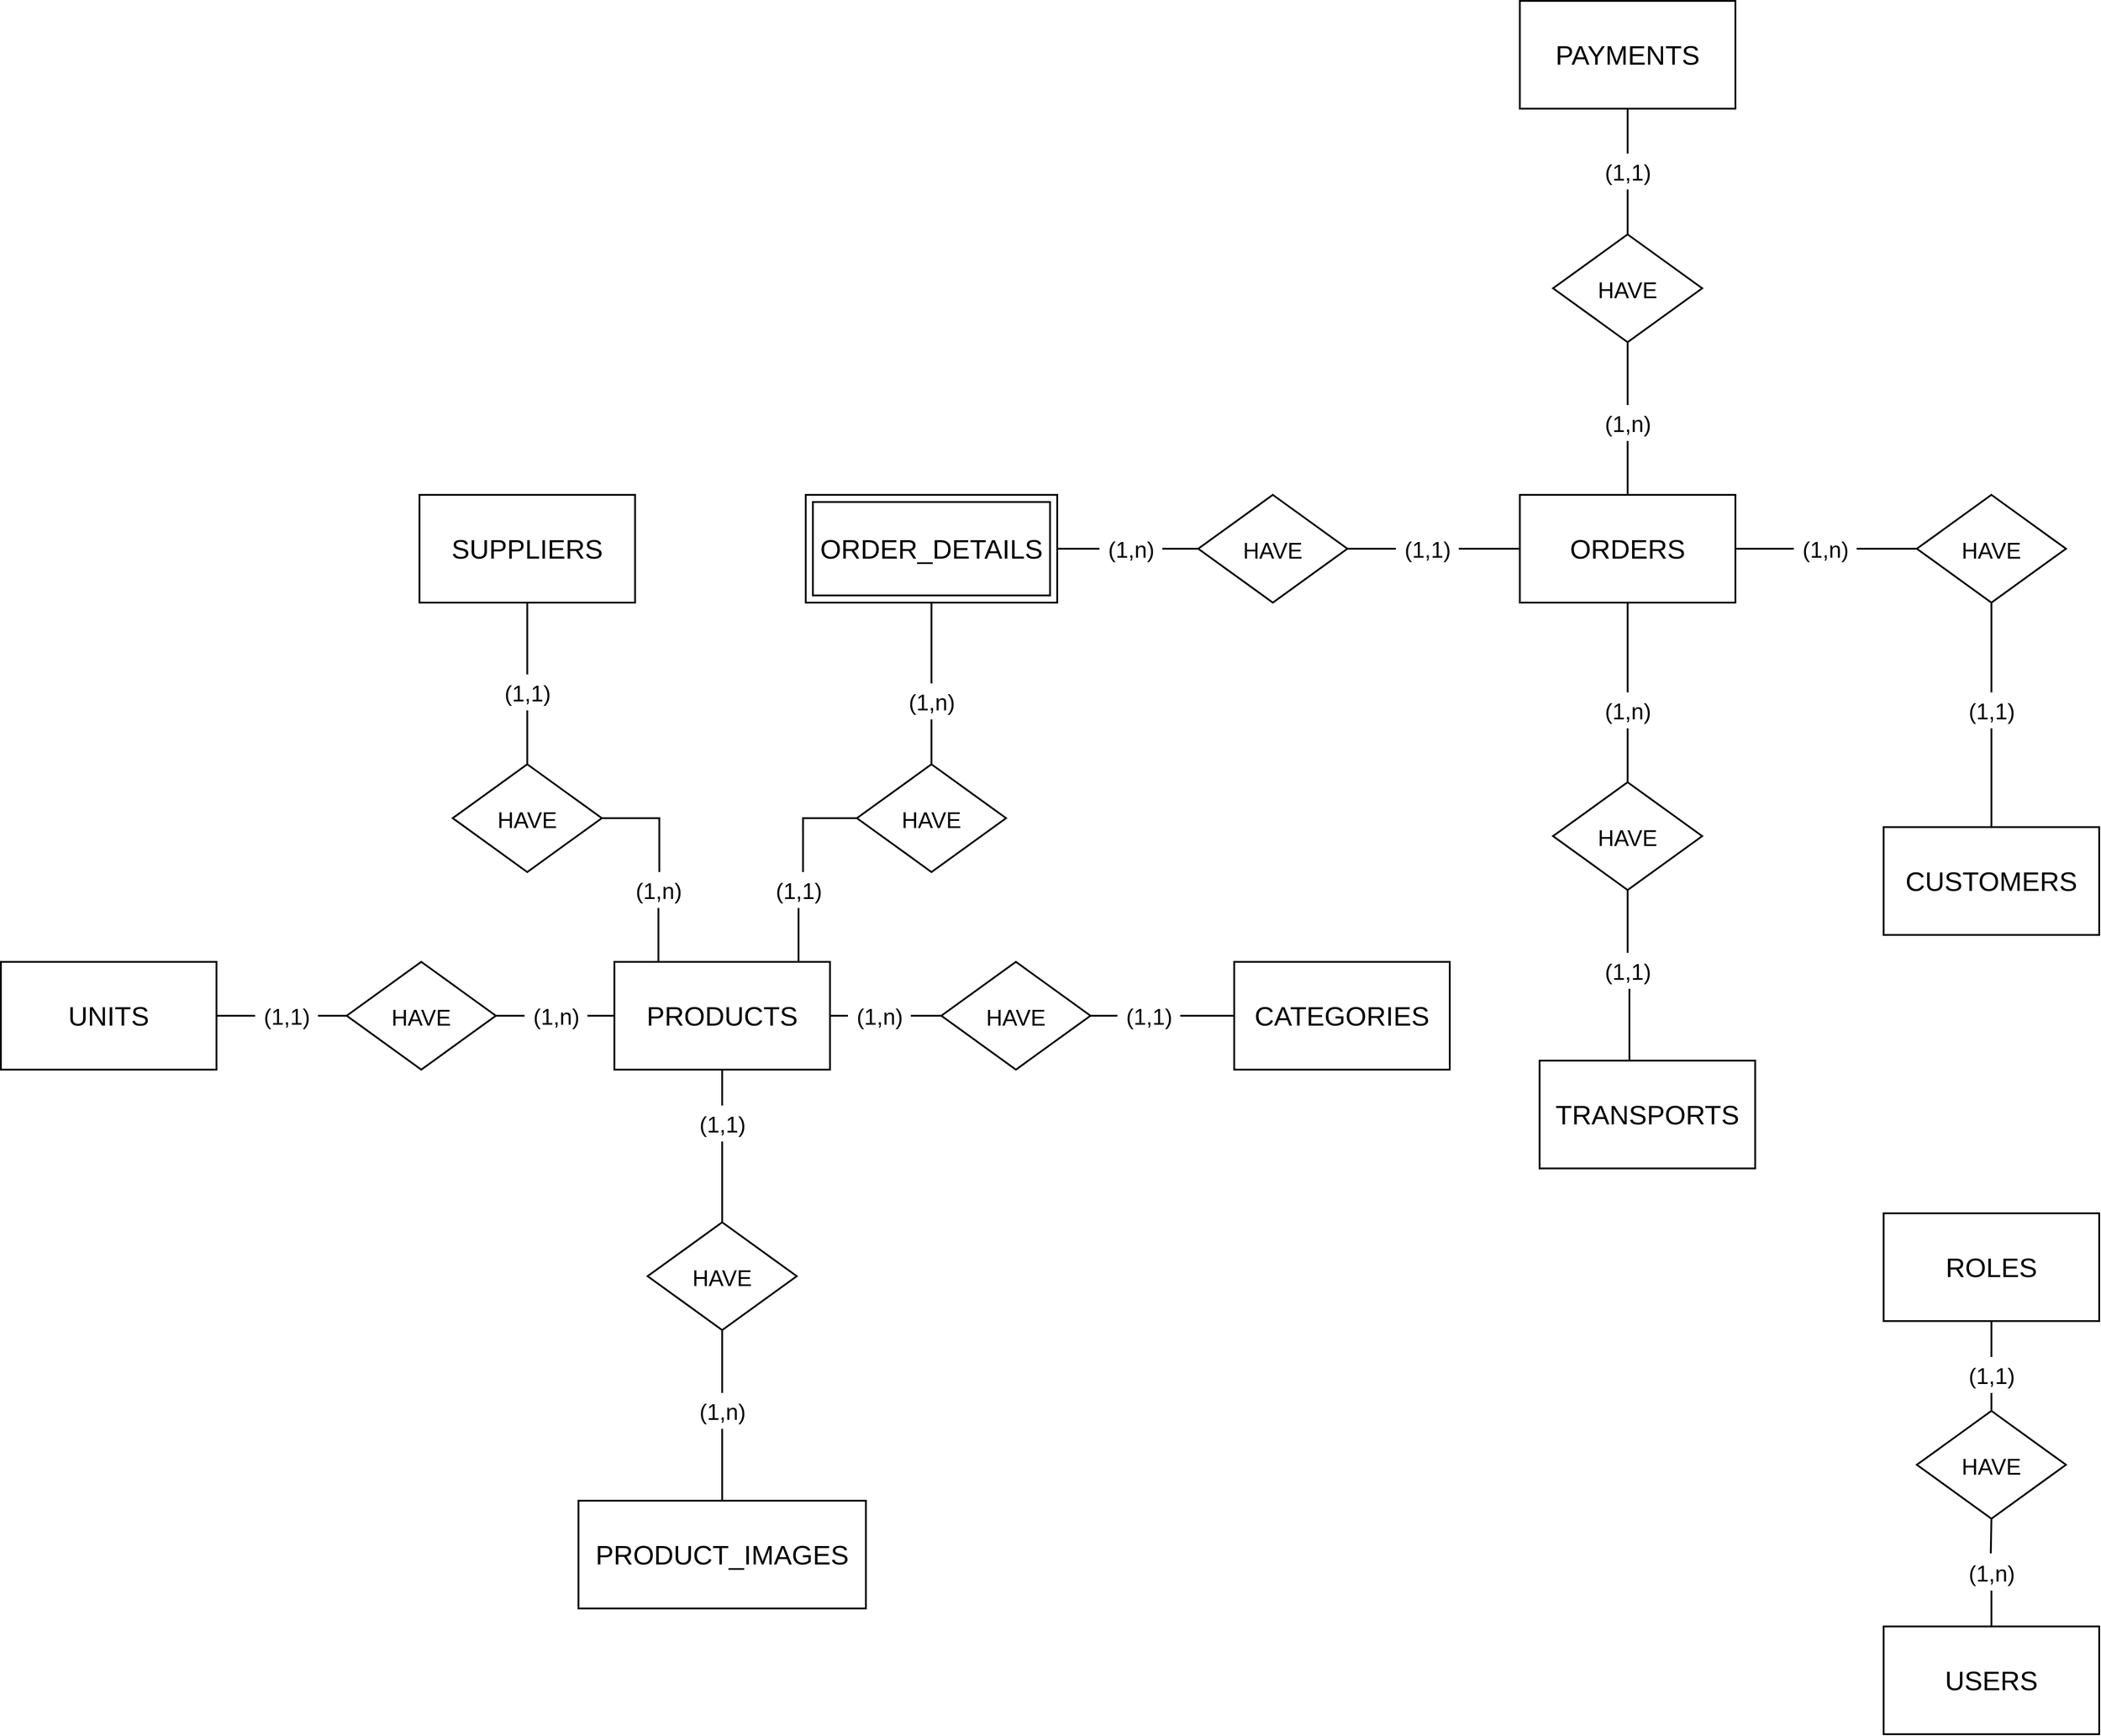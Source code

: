 <mxfile version="20.1.1" type="device"><diagram id="C5RBs43oDa-KdzZeNtuy" name="Page-1"><mxGraphModel dx="5567" dy="2513" grid="1" gridSize="10" guides="1" tooltips="1" connect="1" arrows="1" fold="1" page="1" pageScale="1" pageWidth="827" pageHeight="1169" math="0" shadow="0"><root><mxCell id="WIyWlLk6GJQsqaUBKTNV-0"/><mxCell id="WIyWlLk6GJQsqaUBKTNV-1" parent="WIyWlLk6GJQsqaUBKTNV-0"/><mxCell id="iuFUsvB5IGzoAzIrO7_S-32" value="&lt;span style=&quot;font-size: 30px;&quot;&gt;CATEGORIES&lt;/span&gt;" style="rounded=0;whiteSpace=wrap;html=1;strokeWidth=2;" parent="WIyWlLk6GJQsqaUBKTNV-1" vertex="1"><mxGeometry x="840" y="1360" width="240" height="120" as="geometry"/></mxCell><mxCell id="iuFUsvB5IGzoAzIrO7_S-33" value="&lt;span style=&quot;font-size: 30px;&quot;&gt;UNITS&lt;/span&gt;" style="rounded=0;whiteSpace=wrap;html=1;strokeWidth=2;" parent="WIyWlLk6GJQsqaUBKTNV-1" vertex="1"><mxGeometry x="-533" y="1360" width="240" height="120" as="geometry"/></mxCell><mxCell id="iuFUsvB5IGzoAzIrO7_S-34" value="&lt;span style=&quot;font-size: 30px;&quot;&gt;PRODUCTS&lt;/span&gt;" style="rounded=0;whiteSpace=wrap;html=1;strokeWidth=2;" parent="WIyWlLk6GJQsqaUBKTNV-1" vertex="1"><mxGeometry x="150" y="1360" width="240" height="120" as="geometry"/></mxCell><mxCell id="iuFUsvB5IGzoAzIrO7_S-74" style="edgeStyle=orthogonalEdgeStyle;rounded=0;orthogonalLoop=1;jettySize=auto;html=1;fontSize=25;endArrow=none;endFill=0;endSize=25;strokeWidth=2;" parent="WIyWlLk6GJQsqaUBKTNV-1" source="iuFUsvB5IGzoAzIrO7_S-35" target="iuFUsvB5IGzoAzIrO7_S-72" edge="1"><mxGeometry relative="1" as="geometry"/></mxCell><mxCell id="iuFUsvB5IGzoAzIrO7_S-35" value="&lt;span style=&quot;font-size: 30px;&quot;&gt;PRODUCT_IMAGES&lt;/span&gt;" style="rounded=0;whiteSpace=wrap;html=1;strokeWidth=2;" parent="WIyWlLk6GJQsqaUBKTNV-1" vertex="1"><mxGeometry x="110" y="1960" width="320" height="120" as="geometry"/></mxCell><mxCell id="iuFUsvB5IGzoAzIrO7_S-36" value="&lt;span style=&quot;font-size: 30px;&quot;&gt;CUSTOMERS&lt;/span&gt;" style="rounded=0;whiteSpace=wrap;html=1;strokeWidth=2;" parent="WIyWlLk6GJQsqaUBKTNV-1" vertex="1"><mxGeometry x="1563" y="1210" width="240" height="120" as="geometry"/></mxCell><mxCell id="iuFUsvB5IGzoAzIrO7_S-37" value="&lt;span style=&quot;font-size: 30px;&quot;&gt;TRANSPORTS&lt;/span&gt;" style="rounded=0;whiteSpace=wrap;html=1;strokeWidth=2;" parent="WIyWlLk6GJQsqaUBKTNV-1" vertex="1"><mxGeometry x="1180" y="1470" width="240" height="120" as="geometry"/></mxCell><mxCell id="iuFUsvB5IGzoAzIrO7_S-85" style="edgeStyle=orthogonalEdgeStyle;rounded=0;orthogonalLoop=1;jettySize=auto;html=1;entryX=0.5;entryY=0;entryDx=0;entryDy=0;fontSize=25;endArrow=none;endFill=0;endSize=25;strokeWidth=2;startArrow=none;" parent="WIyWlLk6GJQsqaUBKTNV-1" source="iuFUsvB5IGzoAzIrO7_S-88" target="iuFUsvB5IGzoAzIrO7_S-83" edge="1"><mxGeometry relative="1" as="geometry"/></mxCell><mxCell id="iuFUsvB5IGzoAzIrO7_S-38" value="&lt;span style=&quot;font-size: 30px;&quot;&gt;SUPPLIERS&lt;/span&gt;" style="rounded=0;whiteSpace=wrap;html=1;strokeWidth=2;" parent="WIyWlLk6GJQsqaUBKTNV-1" vertex="1"><mxGeometry x="-67" y="840" width="240" height="120" as="geometry"/></mxCell><mxCell id="iuFUsvB5IGzoAzIrO7_S-39" value="&lt;span style=&quot;font-size: 30px;&quot;&gt;PAYMENTS&lt;/span&gt;" style="rounded=0;whiteSpace=wrap;html=1;strokeWidth=2;" parent="WIyWlLk6GJQsqaUBKTNV-1" vertex="1"><mxGeometry x="1158" y="290" width="240" height="120" as="geometry"/></mxCell><mxCell id="iuFUsvB5IGzoAzIrO7_S-127" style="edgeStyle=orthogonalEdgeStyle;rounded=0;orthogonalLoop=1;jettySize=auto;html=1;entryX=0.5;entryY=0;entryDx=0;entryDy=0;fontSize=25;endArrow=none;endFill=0;endSize=25;strokeWidth=2;startArrow=none;" parent="WIyWlLk6GJQsqaUBKTNV-1" source="iuFUsvB5IGzoAzIrO7_S-129" target="iuFUsvB5IGzoAzIrO7_S-126" edge="1"><mxGeometry relative="1" as="geometry"/></mxCell><mxCell id="iuFUsvB5IGzoAzIrO7_S-40" value="&lt;span style=&quot;font-size: 30px;&quot;&gt;ORDERS&lt;/span&gt;" style="rounded=0;whiteSpace=wrap;html=1;strokeWidth=2;" parent="WIyWlLk6GJQsqaUBKTNV-1" vertex="1"><mxGeometry x="1158" y="840" width="240" height="120" as="geometry"/></mxCell><mxCell id="iuFUsvB5IGzoAzIrO7_S-53" style="edgeStyle=orthogonalEdgeStyle;rounded=0;orthogonalLoop=1;jettySize=auto;html=1;entryX=0;entryY=0.5;entryDx=0;entryDy=0;fontSize=25;endArrow=none;endFill=0;endSize=25;strokeWidth=2;startArrow=none;" parent="WIyWlLk6GJQsqaUBKTNV-1" source="iuFUsvB5IGzoAzIrO7_S-52" target="iuFUsvB5IGzoAzIrO7_S-32" edge="1"><mxGeometry relative="1" as="geometry"/></mxCell><mxCell id="iuFUsvB5IGzoAzIrO7_S-49" value="&lt;font style=&quot;font-size: 25px;&quot;&gt;HAVE&lt;/font&gt;" style="rhombus;whiteSpace=wrap;html=1;fontSize=30;strokeWidth=2;" parent="WIyWlLk6GJQsqaUBKTNV-1" vertex="1"><mxGeometry x="514" y="1360" width="166" height="120" as="geometry"/></mxCell><mxCell id="iuFUsvB5IGzoAzIrO7_S-50" value="" style="endArrow=none;html=1;rounded=0;fontSize=25;exitX=1;exitY=0.5;exitDx=0;exitDy=0;entryX=0;entryY=0.5;entryDx=0;entryDy=0;strokeWidth=2;startArrow=none;" parent="WIyWlLk6GJQsqaUBKTNV-1" source="iuFUsvB5IGzoAzIrO7_S-51" target="iuFUsvB5IGzoAzIrO7_S-49" edge="1"><mxGeometry width="50" height="50" relative="1" as="geometry"><mxPoint x="390" y="1420" as="sourcePoint"/><mxPoint x="420" y="1620" as="targetPoint"/></mxGeometry></mxCell><mxCell id="iuFUsvB5IGzoAzIrO7_S-51" value="(1,n)" style="text;html=1;align=center;verticalAlign=middle;resizable=0;points=[];autosize=1;strokeColor=none;fillColor=none;fontSize=25;strokeWidth=2;" parent="WIyWlLk6GJQsqaUBKTNV-1" vertex="1"><mxGeometry x="410" y="1400" width="70" height="40" as="geometry"/></mxCell><mxCell id="iuFUsvB5IGzoAzIrO7_S-54" value="" style="endArrow=none;html=1;rounded=0;fontSize=25;exitX=1;exitY=0.5;exitDx=0;exitDy=0;entryX=0;entryY=0.5;entryDx=0;entryDy=0;strokeWidth=2;" parent="WIyWlLk6GJQsqaUBKTNV-1" source="iuFUsvB5IGzoAzIrO7_S-34" target="iuFUsvB5IGzoAzIrO7_S-51" edge="1"><mxGeometry width="50" height="50" relative="1" as="geometry"><mxPoint x="390" y="1420" as="sourcePoint"/><mxPoint x="514" y="1420" as="targetPoint"/></mxGeometry></mxCell><mxCell id="iuFUsvB5IGzoAzIrO7_S-52" value="(1,1)" style="text;html=1;align=center;verticalAlign=middle;resizable=0;points=[];autosize=1;strokeColor=none;fillColor=none;fontSize=25;strokeWidth=2;" parent="WIyWlLk6GJQsqaUBKTNV-1" vertex="1"><mxGeometry x="710" y="1400" width="70" height="40" as="geometry"/></mxCell><mxCell id="iuFUsvB5IGzoAzIrO7_S-55" value="" style="edgeStyle=orthogonalEdgeStyle;rounded=0;orthogonalLoop=1;jettySize=auto;html=1;entryX=0;entryY=0.5;entryDx=0;entryDy=0;fontSize=25;endArrow=none;endFill=0;endSize=25;strokeWidth=2;" parent="WIyWlLk6GJQsqaUBKTNV-1" source="iuFUsvB5IGzoAzIrO7_S-49" target="iuFUsvB5IGzoAzIrO7_S-52" edge="1"><mxGeometry relative="1" as="geometry"><mxPoint x="680" y="1420" as="sourcePoint"/><mxPoint x="840" y="1420" as="targetPoint"/></mxGeometry></mxCell><mxCell id="iuFUsvB5IGzoAzIrO7_S-59" style="edgeStyle=orthogonalEdgeStyle;rounded=0;orthogonalLoop=1;jettySize=auto;html=1;entryX=0.5;entryY=1;entryDx=0;entryDy=0;fontSize=25;endArrow=none;endFill=0;endSize=25;strokeWidth=2;startArrow=none;" parent="WIyWlLk6GJQsqaUBKTNV-1" source="iuFUsvB5IGzoAzIrO7_S-68" target="iuFUsvB5IGzoAzIrO7_S-34" edge="1"><mxGeometry relative="1" as="geometry"/></mxCell><mxCell id="iuFUsvB5IGzoAzIrO7_S-58" value="&lt;font style=&quot;font-size: 25px;&quot;&gt;HAVE&lt;/font&gt;" style="rhombus;whiteSpace=wrap;html=1;fontSize=30;strokeWidth=2;" parent="WIyWlLk6GJQsqaUBKTNV-1" vertex="1"><mxGeometry x="187" y="1650" width="166" height="120" as="geometry"/></mxCell><mxCell id="iuFUsvB5IGzoAzIrO7_S-68" value="(1,1)" style="text;html=1;align=center;verticalAlign=middle;resizable=0;points=[];autosize=1;strokeColor=none;fillColor=none;fontSize=25;strokeWidth=2;" parent="WIyWlLk6GJQsqaUBKTNV-1" vertex="1"><mxGeometry x="235" y="1520" width="70" height="40" as="geometry"/></mxCell><mxCell id="iuFUsvB5IGzoAzIrO7_S-69" value="" style="edgeStyle=orthogonalEdgeStyle;rounded=0;orthogonalLoop=1;jettySize=auto;html=1;entryX=0.5;entryY=1;entryDx=0;entryDy=0;fontSize=25;endArrow=none;endFill=0;endSize=25;strokeWidth=2;" parent="WIyWlLk6GJQsqaUBKTNV-1" source="iuFUsvB5IGzoAzIrO7_S-58" target="iuFUsvB5IGzoAzIrO7_S-68" edge="1"><mxGeometry relative="1" as="geometry"><mxPoint x="270" y="1580" as="sourcePoint"/><mxPoint x="270" y="1480" as="targetPoint"/><Array as="points"><mxPoint x="270" y="1620"/><mxPoint x="270" y="1620"/></Array></mxGeometry></mxCell><mxCell id="4KMVgNhnV0QQoJkL8BXt-5" value="" style="edgeStyle=orthogonalEdgeStyle;rounded=0;orthogonalLoop=1;jettySize=auto;html=1;endArrow=none;endFill=0;strokeWidth=2;" parent="WIyWlLk6GJQsqaUBKTNV-1" source="iuFUsvB5IGzoAzIrO7_S-72" target="iuFUsvB5IGzoAzIrO7_S-58" edge="1"><mxGeometry relative="1" as="geometry"/></mxCell><mxCell id="iuFUsvB5IGzoAzIrO7_S-72" value="(1,n)" style="text;html=1;align=center;verticalAlign=middle;resizable=0;points=[];autosize=1;strokeColor=none;fillColor=none;fontSize=25;strokeWidth=2;" parent="WIyWlLk6GJQsqaUBKTNV-1" vertex="1"><mxGeometry x="235" y="1840" width="70" height="40" as="geometry"/></mxCell><mxCell id="iuFUsvB5IGzoAzIrO7_S-76" value="&lt;font style=&quot;font-size: 25px;&quot;&gt;HAVE&lt;/font&gt;" style="rhombus;whiteSpace=wrap;html=1;fontSize=30;strokeWidth=2;" parent="WIyWlLk6GJQsqaUBKTNV-1" vertex="1"><mxGeometry x="-148" y="1360" width="166" height="120" as="geometry"/></mxCell><mxCell id="iuFUsvB5IGzoAzIrO7_S-81" value="" style="edgeStyle=orthogonalEdgeStyle;rounded=0;orthogonalLoop=1;jettySize=auto;html=1;fontSize=25;endArrow=none;endFill=0;endSize=25;strokeWidth=2;" parent="WIyWlLk6GJQsqaUBKTNV-1" source="iuFUsvB5IGzoAzIrO7_S-77" target="iuFUsvB5IGzoAzIrO7_S-76" edge="1"><mxGeometry relative="1" as="geometry"/></mxCell><mxCell id="iuFUsvB5IGzoAzIrO7_S-82" value="" style="edgeStyle=orthogonalEdgeStyle;rounded=0;orthogonalLoop=1;jettySize=auto;html=1;fontSize=25;endArrow=none;endFill=0;endSize=25;strokeWidth=2;" parent="WIyWlLk6GJQsqaUBKTNV-1" source="iuFUsvB5IGzoAzIrO7_S-77" target="iuFUsvB5IGzoAzIrO7_S-33" edge="1"><mxGeometry relative="1" as="geometry"/></mxCell><mxCell id="iuFUsvB5IGzoAzIrO7_S-77" value="(1,1)" style="text;html=1;align=center;verticalAlign=middle;resizable=0;points=[];autosize=1;strokeColor=none;fillColor=none;fontSize=25;strokeWidth=2;" parent="WIyWlLk6GJQsqaUBKTNV-1" vertex="1"><mxGeometry x="-250" y="1400" width="70" height="40" as="geometry"/></mxCell><mxCell id="iuFUsvB5IGzoAzIrO7_S-79" value="" style="edgeStyle=orthogonalEdgeStyle;rounded=0;orthogonalLoop=1;jettySize=auto;html=1;fontSize=25;endArrow=none;endFill=0;endSize=25;strokeWidth=2;" parent="WIyWlLk6GJQsqaUBKTNV-1" source="iuFUsvB5IGzoAzIrO7_S-78" target="iuFUsvB5IGzoAzIrO7_S-34" edge="1"><mxGeometry relative="1" as="geometry"/></mxCell><mxCell id="iuFUsvB5IGzoAzIrO7_S-80" value="" style="edgeStyle=orthogonalEdgeStyle;rounded=0;orthogonalLoop=1;jettySize=auto;html=1;fontSize=25;endArrow=none;endFill=0;endSize=25;strokeWidth=2;" parent="WIyWlLk6GJQsqaUBKTNV-1" source="iuFUsvB5IGzoAzIrO7_S-78" target="iuFUsvB5IGzoAzIrO7_S-76" edge="1"><mxGeometry relative="1" as="geometry"/></mxCell><mxCell id="iuFUsvB5IGzoAzIrO7_S-78" value="(1,n)" style="text;html=1;align=center;verticalAlign=middle;resizable=0;points=[];autosize=1;strokeColor=none;fillColor=none;fontSize=25;strokeWidth=2;" parent="WIyWlLk6GJQsqaUBKTNV-1" vertex="1"><mxGeometry x="50" y="1400" width="70" height="40" as="geometry"/></mxCell><mxCell id="iuFUsvB5IGzoAzIrO7_S-84" style="edgeStyle=orthogonalEdgeStyle;rounded=0;orthogonalLoop=1;jettySize=auto;html=1;entryX=0.25;entryY=0;entryDx=0;entryDy=0;fontSize=25;endArrow=none;endFill=0;endSize=25;strokeWidth=2;startArrow=none;" parent="WIyWlLk6GJQsqaUBKTNV-1" source="iuFUsvB5IGzoAzIrO7_S-86" target="iuFUsvB5IGzoAzIrO7_S-34" edge="1"><mxGeometry relative="1" as="geometry"><Array as="points"><mxPoint x="199" y="1360"/></Array></mxGeometry></mxCell><mxCell id="iuFUsvB5IGzoAzIrO7_S-83" value="&lt;font style=&quot;font-size: 25px;&quot;&gt;HAVE&lt;/font&gt;" style="rhombus;whiteSpace=wrap;html=1;fontSize=30;strokeWidth=2;" parent="WIyWlLk6GJQsqaUBKTNV-1" vertex="1"><mxGeometry x="-30" y="1140" width="166" height="120" as="geometry"/></mxCell><mxCell id="4KMVgNhnV0QQoJkL8BXt-4" style="edgeStyle=orthogonalEdgeStyle;rounded=0;orthogonalLoop=1;jettySize=auto;html=1;entryX=1;entryY=0.5;entryDx=0;entryDy=0;endArrow=none;endFill=0;strokeWidth=2;" parent="WIyWlLk6GJQsqaUBKTNV-1" source="iuFUsvB5IGzoAzIrO7_S-86" target="iuFUsvB5IGzoAzIrO7_S-83" edge="1"><mxGeometry relative="1" as="geometry"><Array as="points"><mxPoint x="200" y="1200"/></Array></mxGeometry></mxCell><mxCell id="iuFUsvB5IGzoAzIrO7_S-86" value="(1,n)" style="text;html=1;align=center;verticalAlign=middle;resizable=0;points=[];autosize=1;strokeColor=none;fillColor=none;fontSize=25;strokeWidth=2;" parent="WIyWlLk6GJQsqaUBKTNV-1" vertex="1"><mxGeometry x="164" y="1260" width="70" height="40" as="geometry"/></mxCell><mxCell id="iuFUsvB5IGzoAzIrO7_S-88" value="(1,1)" style="text;html=1;align=center;verticalAlign=middle;resizable=0;points=[];autosize=1;strokeColor=none;fillColor=none;fontSize=25;strokeWidth=2;" parent="WIyWlLk6GJQsqaUBKTNV-1" vertex="1"><mxGeometry x="18" y="1040" width="70" height="40" as="geometry"/></mxCell><mxCell id="iuFUsvB5IGzoAzIrO7_S-89" value="" style="edgeStyle=orthogonalEdgeStyle;rounded=0;orthogonalLoop=1;jettySize=auto;html=1;fontSize=25;endArrow=none;endFill=0;endSize=25;strokeWidth=2;exitX=0.5;exitY=1;exitDx=0;exitDy=0;" parent="WIyWlLk6GJQsqaUBKTNV-1" source="iuFUsvB5IGzoAzIrO7_S-38" target="iuFUsvB5IGzoAzIrO7_S-88" edge="1"><mxGeometry relative="1" as="geometry"><mxPoint x="-120" y="980.0" as="sourcePoint"/><mxPoint x="5.5" y="1170.0" as="targetPoint"/><Array as="points"><mxPoint x="53" y="1000"/><mxPoint x="53" y="1000"/></Array></mxGeometry></mxCell><mxCell id="iuFUsvB5IGzoAzIrO7_S-92" value="&lt;span style=&quot;font-size: 30px;&quot;&gt;ORDER_DETAILS&lt;/span&gt;" style="shape=ext;double=1;rounded=0;whiteSpace=wrap;html=1;glass=0;sketch=0;fontSize=25;strokeColor=default;strokeWidth=2;fillColor=default;gradientColor=none;perimeterSpacing=0;shadow=0;margin=5;" parent="WIyWlLk6GJQsqaUBKTNV-1" vertex="1"><mxGeometry x="363" y="840" width="280" height="120" as="geometry"/></mxCell><mxCell id="iuFUsvB5IGzoAzIrO7_S-97" value="" style="edgeStyle=orthogonalEdgeStyle;rounded=0;orthogonalLoop=1;jettySize=auto;html=1;fontSize=25;endArrow=none;endFill=0;endSize=25;strokeWidth=2;startArrow=none;" parent="WIyWlLk6GJQsqaUBKTNV-1" source="iuFUsvB5IGzoAzIrO7_S-101" target="iuFUsvB5IGzoAzIrO7_S-92" edge="1"><mxGeometry relative="1" as="geometry"/></mxCell><mxCell id="4KMVgNhnV0QQoJkL8BXt-1" style="edgeStyle=orthogonalEdgeStyle;rounded=0;orthogonalLoop=1;jettySize=auto;html=1;entryX=0.571;entryY=0;entryDx=0;entryDy=0;entryPerimeter=0;endArrow=none;endFill=0;strokeWidth=2;" parent="WIyWlLk6GJQsqaUBKTNV-1" source="iuFUsvB5IGzoAzIrO7_S-96" target="iuFUsvB5IGzoAzIrO7_S-99" edge="1"><mxGeometry relative="1" as="geometry"/></mxCell><mxCell id="iuFUsvB5IGzoAzIrO7_S-96" value="&lt;font style=&quot;font-size: 25px;&quot;&gt;HAVE&lt;/font&gt;" style="rhombus;whiteSpace=wrap;html=1;fontSize=30;strokeWidth=2;" parent="WIyWlLk6GJQsqaUBKTNV-1" vertex="1"><mxGeometry x="420" y="1140" width="166" height="120" as="geometry"/></mxCell><mxCell id="4KMVgNhnV0QQoJkL8BXt-3" value="" style="edgeStyle=orthogonalEdgeStyle;rounded=0;orthogonalLoop=1;jettySize=auto;html=1;endArrow=none;endFill=0;strokeWidth=2;" parent="WIyWlLk6GJQsqaUBKTNV-1" source="iuFUsvB5IGzoAzIrO7_S-99" target="iuFUsvB5IGzoAzIrO7_S-34" edge="1"><mxGeometry relative="1" as="geometry"><Array as="points"><mxPoint x="355" y="1340"/><mxPoint x="355" y="1340"/></Array></mxGeometry></mxCell><mxCell id="iuFUsvB5IGzoAzIrO7_S-99" value="(1,1)" style="text;html=1;align=center;verticalAlign=middle;resizable=0;points=[];autosize=1;strokeColor=none;fillColor=none;fontSize=25;strokeWidth=2;" parent="WIyWlLk6GJQsqaUBKTNV-1" vertex="1"><mxGeometry x="320" y="1260" width="70" height="40" as="geometry"/></mxCell><mxCell id="iuFUsvB5IGzoAzIrO7_S-101" value="(1,n)" style="text;html=1;align=center;verticalAlign=middle;resizable=0;points=[];autosize=1;strokeColor=none;fillColor=none;fontSize=25;strokeWidth=2;" parent="WIyWlLk6GJQsqaUBKTNV-1" vertex="1"><mxGeometry x="468" y="1050" width="70" height="40" as="geometry"/></mxCell><mxCell id="iuFUsvB5IGzoAzIrO7_S-102" value="" style="edgeStyle=orthogonalEdgeStyle;rounded=0;orthogonalLoop=1;jettySize=auto;html=1;fontSize=25;endArrow=none;endFill=0;endSize=25;strokeWidth=2;" parent="WIyWlLk6GJQsqaUBKTNV-1" source="iuFUsvB5IGzoAzIrO7_S-96" target="iuFUsvB5IGzoAzIrO7_S-101" edge="1"><mxGeometry relative="1" as="geometry"><mxPoint x="503" y="1140" as="sourcePoint"/><mxPoint x="520.0" y="1070" as="targetPoint"/></mxGeometry></mxCell><mxCell id="iuFUsvB5IGzoAzIrO7_S-104" style="edgeStyle=orthogonalEdgeStyle;rounded=0;orthogonalLoop=1;jettySize=auto;html=1;entryX=1;entryY=0.5;entryDx=0;entryDy=0;fontSize=25;endArrow=none;endFill=0;endSize=25;strokeWidth=2;startArrow=none;" parent="WIyWlLk6GJQsqaUBKTNV-1" source="iuFUsvB5IGzoAzIrO7_S-108" target="iuFUsvB5IGzoAzIrO7_S-92" edge="1"><mxGeometry relative="1" as="geometry"/></mxCell><mxCell id="iuFUsvB5IGzoAzIrO7_S-105" style="edgeStyle=orthogonalEdgeStyle;rounded=0;orthogonalLoop=1;jettySize=auto;html=1;entryX=0;entryY=0.5;entryDx=0;entryDy=0;fontSize=25;endArrow=none;endFill=0;endSize=25;strokeWidth=2;startArrow=none;" parent="WIyWlLk6GJQsqaUBKTNV-1" source="iuFUsvB5IGzoAzIrO7_S-106" target="iuFUsvB5IGzoAzIrO7_S-40" edge="1"><mxGeometry relative="1" as="geometry"/></mxCell><mxCell id="iuFUsvB5IGzoAzIrO7_S-103" value="&lt;font style=&quot;font-size: 25px;&quot;&gt;HAVE&lt;/font&gt;" style="rhombus;whiteSpace=wrap;html=1;fontSize=30;strokeWidth=2;" parent="WIyWlLk6GJQsqaUBKTNV-1" vertex="1"><mxGeometry x="800" y="840" width="166" height="120" as="geometry"/></mxCell><mxCell id="iuFUsvB5IGzoAzIrO7_S-106" value="(1,1)" style="text;html=1;align=center;verticalAlign=middle;resizable=0;points=[];autosize=1;strokeColor=none;fillColor=none;fontSize=25;strokeWidth=2;" parent="WIyWlLk6GJQsqaUBKTNV-1" vertex="1"><mxGeometry x="1020" y="880" width="70" height="40" as="geometry"/></mxCell><mxCell id="iuFUsvB5IGzoAzIrO7_S-107" value="" style="edgeStyle=orthogonalEdgeStyle;rounded=0;orthogonalLoop=1;jettySize=auto;html=1;entryX=0;entryY=0.5;entryDx=0;entryDy=0;fontSize=25;endArrow=none;endFill=0;endSize=25;strokeWidth=2;" parent="WIyWlLk6GJQsqaUBKTNV-1" source="iuFUsvB5IGzoAzIrO7_S-103" target="iuFUsvB5IGzoAzIrO7_S-106" edge="1"><mxGeometry relative="1" as="geometry"><mxPoint x="966.0" y="940" as="sourcePoint"/><mxPoint x="1121" y="940" as="targetPoint"/></mxGeometry></mxCell><mxCell id="iuFUsvB5IGzoAzIrO7_S-108" value="(1,n)" style="text;html=1;align=center;verticalAlign=middle;resizable=0;points=[];autosize=1;strokeColor=none;fillColor=none;fontSize=25;strokeWidth=2;" parent="WIyWlLk6GJQsqaUBKTNV-1" vertex="1"><mxGeometry x="690" y="880" width="70" height="40" as="geometry"/></mxCell><mxCell id="iuFUsvB5IGzoAzIrO7_S-109" value="" style="edgeStyle=orthogonalEdgeStyle;rounded=0;orthogonalLoop=1;jettySize=auto;html=1;entryX=1;entryY=0.5;entryDx=0;entryDy=0;fontSize=25;endArrow=none;endFill=0;endSize=25;strokeWidth=2;" parent="WIyWlLk6GJQsqaUBKTNV-1" source="iuFUsvB5IGzoAzIrO7_S-103" target="iuFUsvB5IGzoAzIrO7_S-108" edge="1"><mxGeometry relative="1" as="geometry"><mxPoint x="800.0" y="940" as="sourcePoint"/><mxPoint x="670.0" y="940" as="targetPoint"/></mxGeometry></mxCell><mxCell id="iuFUsvB5IGzoAzIrO7_S-111" value="" style="edgeStyle=orthogonalEdgeStyle;rounded=0;orthogonalLoop=1;jettySize=auto;html=1;fontSize=25;endArrow=none;endFill=0;endSize=25;strokeWidth=2;startArrow=none;" parent="WIyWlLk6GJQsqaUBKTNV-1" source="iuFUsvB5IGzoAzIrO7_S-115" target="iuFUsvB5IGzoAzIrO7_S-39" edge="1"><mxGeometry relative="1" as="geometry"/></mxCell><mxCell id="iuFUsvB5IGzoAzIrO7_S-112" value="" style="edgeStyle=orthogonalEdgeStyle;rounded=0;orthogonalLoop=1;jettySize=auto;html=1;fontSize=25;endArrow=none;endFill=0;endSize=25;strokeWidth=2;startArrow=none;" parent="WIyWlLk6GJQsqaUBKTNV-1" source="iuFUsvB5IGzoAzIrO7_S-113" target="iuFUsvB5IGzoAzIrO7_S-40" edge="1"><mxGeometry relative="1" as="geometry"/></mxCell><mxCell id="iuFUsvB5IGzoAzIrO7_S-110" value="&lt;font style=&quot;font-size: 25px;&quot;&gt;HAVE&lt;/font&gt;" style="rhombus;whiteSpace=wrap;html=1;fontSize=30;strokeWidth=2;" parent="WIyWlLk6GJQsqaUBKTNV-1" vertex="1"><mxGeometry x="1195" y="550" width="166" height="120" as="geometry"/></mxCell><mxCell id="iuFUsvB5IGzoAzIrO7_S-113" value="(1,n)" style="text;html=1;align=center;verticalAlign=middle;resizable=0;points=[];autosize=1;strokeColor=none;fillColor=none;fontSize=25;strokeWidth=2;" parent="WIyWlLk6GJQsqaUBKTNV-1" vertex="1"><mxGeometry x="1243" y="740" width="70" height="40" as="geometry"/></mxCell><mxCell id="iuFUsvB5IGzoAzIrO7_S-114" value="" style="edgeStyle=orthogonalEdgeStyle;rounded=0;orthogonalLoop=1;jettySize=auto;html=1;fontSize=25;endArrow=none;endFill=0;endSize=25;strokeWidth=2;" parent="WIyWlLk6GJQsqaUBKTNV-1" source="iuFUsvB5IGzoAzIrO7_S-110" target="iuFUsvB5IGzoAzIrO7_S-113" edge="1"><mxGeometry relative="1" as="geometry"><mxPoint x="1230" y="770" as="sourcePoint"/><mxPoint x="1230" y="880" as="targetPoint"/></mxGeometry></mxCell><mxCell id="iuFUsvB5IGzoAzIrO7_S-115" value="(1,1)" style="text;html=1;align=center;verticalAlign=middle;resizable=0;points=[];autosize=1;strokeColor=none;fillColor=none;fontSize=25;strokeWidth=2;" parent="WIyWlLk6GJQsqaUBKTNV-1" vertex="1"><mxGeometry x="1243" y="460" width="70" height="40" as="geometry"/></mxCell><mxCell id="iuFUsvB5IGzoAzIrO7_S-116" value="" style="edgeStyle=orthogonalEdgeStyle;rounded=0;orthogonalLoop=1;jettySize=auto;html=1;fontSize=25;endArrow=none;endFill=0;endSize=25;strokeWidth=2;" parent="WIyWlLk6GJQsqaUBKTNV-1" source="iuFUsvB5IGzoAzIrO7_S-110" target="iuFUsvB5IGzoAzIrO7_S-115" edge="1"><mxGeometry relative="1" as="geometry"><mxPoint x="1230" y="650" as="sourcePoint"/><mxPoint x="1230" y="530" as="targetPoint"/></mxGeometry></mxCell><mxCell id="iuFUsvB5IGzoAzIrO7_S-117" value="&lt;font style=&quot;font-size: 25px;&quot;&gt;HAVE&lt;/font&gt;" style="rhombus;whiteSpace=wrap;html=1;fontSize=30;strokeWidth=2;" parent="WIyWlLk6GJQsqaUBKTNV-1" vertex="1"><mxGeometry x="1600" y="840" width="166" height="120" as="geometry"/></mxCell><mxCell id="iuFUsvB5IGzoAzIrO7_S-125" style="edgeStyle=orthogonalEdgeStyle;rounded=0;orthogonalLoop=1;jettySize=auto;html=1;entryX=0.5;entryY=0;entryDx=0;entryDy=0;fontSize=25;endArrow=none;endFill=0;endSize=25;strokeWidth=2;" parent="WIyWlLk6GJQsqaUBKTNV-1" source="iuFUsvB5IGzoAzIrO7_S-120" target="iuFUsvB5IGzoAzIrO7_S-36" edge="1"><mxGeometry relative="1" as="geometry"><Array as="points"><mxPoint x="1683" y="1210"/></Array></mxGeometry></mxCell><mxCell id="iuFUsvB5IGzoAzIrO7_S-120" value="(1,1)" style="text;html=1;align=center;verticalAlign=middle;resizable=0;points=[];autosize=1;strokeColor=none;fillColor=none;fontSize=25;strokeWidth=2;" parent="WIyWlLk6GJQsqaUBKTNV-1" vertex="1"><mxGeometry x="1648" y="1060" width="70" height="40" as="geometry"/></mxCell><mxCell id="iuFUsvB5IGzoAzIrO7_S-121" value="" style="edgeStyle=orthogonalEdgeStyle;rounded=0;orthogonalLoop=1;jettySize=auto;html=1;fontSize=25;endArrow=none;endFill=0;endSize=25;strokeWidth=2;" parent="WIyWlLk6GJQsqaUBKTNV-1" source="iuFUsvB5IGzoAzIrO7_S-117" target="iuFUsvB5IGzoAzIrO7_S-120" edge="1"><mxGeometry relative="1" as="geometry"><mxPoint x="1616.0" y="940" as="sourcePoint"/><mxPoint x="1720" y="940" as="targetPoint"/></mxGeometry></mxCell><mxCell id="iuFUsvB5IGzoAzIrO7_S-124" value="" style="edgeStyle=orthogonalEdgeStyle;rounded=0;orthogonalLoop=1;jettySize=auto;html=1;fontSize=25;endArrow=none;endFill=0;endSize=25;strokeWidth=2;" parent="WIyWlLk6GJQsqaUBKTNV-1" source="iuFUsvB5IGzoAzIrO7_S-122" target="iuFUsvB5IGzoAzIrO7_S-40" edge="1"><mxGeometry relative="1" as="geometry"/></mxCell><mxCell id="iuFUsvB5IGzoAzIrO7_S-122" value="(1,n)" style="text;html=1;align=center;verticalAlign=middle;resizable=0;points=[];autosize=1;strokeColor=none;fillColor=none;fontSize=25;strokeWidth=2;" parent="WIyWlLk6GJQsqaUBKTNV-1" vertex="1"><mxGeometry x="1463" y="880" width="70" height="40" as="geometry"/></mxCell><mxCell id="iuFUsvB5IGzoAzIrO7_S-123" value="" style="edgeStyle=orthogonalEdgeStyle;rounded=0;orthogonalLoop=1;jettySize=auto;html=1;fontSize=25;endArrow=none;endFill=0;endSize=25;strokeWidth=2;" parent="WIyWlLk6GJQsqaUBKTNV-1" source="iuFUsvB5IGzoAzIrO7_S-117" target="iuFUsvB5IGzoAzIrO7_S-122" edge="1"><mxGeometry relative="1" as="geometry"><mxPoint x="1450" y="940" as="sourcePoint"/><mxPoint x="1350" y="940" as="targetPoint"/></mxGeometry></mxCell><mxCell id="iuFUsvB5IGzoAzIrO7_S-128" style="edgeStyle=orthogonalEdgeStyle;rounded=0;orthogonalLoop=1;jettySize=auto;html=1;entryX=0.5;entryY=0;entryDx=0;entryDy=0;fontSize=25;endArrow=none;endFill=0;endSize=25;strokeWidth=2;startArrow=none;" parent="WIyWlLk6GJQsqaUBKTNV-1" source="iuFUsvB5IGzoAzIrO7_S-131" target="iuFUsvB5IGzoAzIrO7_S-37" edge="1"><mxGeometry relative="1" as="geometry"><Array as="points"><mxPoint x="1280" y="1470"/></Array></mxGeometry></mxCell><mxCell id="iuFUsvB5IGzoAzIrO7_S-126" value="&lt;font style=&quot;font-size: 25px;&quot;&gt;HAVE&lt;/font&gt;" style="rhombus;whiteSpace=wrap;html=1;fontSize=30;strokeWidth=2;" parent="WIyWlLk6GJQsqaUBKTNV-1" vertex="1"><mxGeometry x="1195" y="1160" width="166" height="120" as="geometry"/></mxCell><mxCell id="4KMVgNhnV0QQoJkL8BXt-6" value="" style="edgeStyle=orthogonalEdgeStyle;rounded=0;orthogonalLoop=1;jettySize=auto;html=1;endArrow=none;endFill=0;strokeWidth=2;" parent="WIyWlLk6GJQsqaUBKTNV-1" source="iuFUsvB5IGzoAzIrO7_S-129" target="iuFUsvB5IGzoAzIrO7_S-40" edge="1"><mxGeometry relative="1" as="geometry"><Array as="points"><mxPoint x="1278" y="1010"/><mxPoint x="1278" y="1010"/></Array></mxGeometry></mxCell><mxCell id="iuFUsvB5IGzoAzIrO7_S-129" value="(1,n)" style="text;html=1;align=center;verticalAlign=middle;resizable=0;points=[];autosize=1;strokeColor=none;fillColor=none;fontSize=25;strokeWidth=2;" parent="WIyWlLk6GJQsqaUBKTNV-1" vertex="1"><mxGeometry x="1243" y="1060" width="70" height="40" as="geometry"/></mxCell><mxCell id="iuFUsvB5IGzoAzIrO7_S-131" value="(1,1)" style="text;html=1;align=center;verticalAlign=middle;resizable=0;points=[];autosize=1;strokeColor=none;fillColor=none;fontSize=25;strokeWidth=2;" parent="WIyWlLk6GJQsqaUBKTNV-1" vertex="1"><mxGeometry x="1243" y="1350" width="70" height="40" as="geometry"/></mxCell><mxCell id="iuFUsvB5IGzoAzIrO7_S-132" value="" style="edgeStyle=orthogonalEdgeStyle;rounded=0;orthogonalLoop=1;jettySize=auto;html=1;entryX=0.5;entryY=0;entryDx=0;entryDy=0;fontSize=25;endArrow=none;endFill=0;endSize=25;strokeWidth=2;" parent="WIyWlLk6GJQsqaUBKTNV-1" source="iuFUsvB5IGzoAzIrO7_S-126" target="iuFUsvB5IGzoAzIrO7_S-131" edge="1"><mxGeometry relative="1" as="geometry"><mxPoint x="1278" y="1280.0" as="sourcePoint"/><mxPoint x="1300" y="1470" as="targetPoint"/></mxGeometry></mxCell><mxCell id="4KMVgNhnV0QQoJkL8BXt-7" value="&lt;font style=&quot;font-size: 30px;&quot;&gt;USERS&lt;/font&gt;" style="rounded=0;whiteSpace=wrap;html=1;strokeWidth=2;" parent="WIyWlLk6GJQsqaUBKTNV-1" vertex="1"><mxGeometry x="1563" y="2100" width="240" height="120" as="geometry"/></mxCell><mxCell id="4KMVgNhnV0QQoJkL8BXt-8" value="&lt;span style=&quot;font-size: 30px;&quot;&gt;ROLES&lt;/span&gt;" style="rounded=0;whiteSpace=wrap;html=1;strokeWidth=2;" parent="WIyWlLk6GJQsqaUBKTNV-1" vertex="1"><mxGeometry x="1563" y="1640" width="240" height="120" as="geometry"/></mxCell><mxCell id="4KMVgNhnV0QQoJkL8BXt-10" value="&lt;font style=&quot;font-size: 25px;&quot;&gt;HAVE&lt;/font&gt;" style="rhombus;whiteSpace=wrap;html=1;fontSize=30;strokeWidth=2;" parent="WIyWlLk6GJQsqaUBKTNV-1" vertex="1"><mxGeometry x="1600" y="1860" width="166" height="120" as="geometry"/></mxCell><mxCell id="4KMVgNhnV0QQoJkL8BXt-11" value="" style="endArrow=none;html=1;rounded=0;fontSize=25;exitX=0.49;exitY=-0.033;exitDx=0;exitDy=0;entryX=0.5;entryY=1;entryDx=0;entryDy=0;strokeWidth=2;startArrow=none;exitPerimeter=0;" parent="WIyWlLk6GJQsqaUBKTNV-1" source="4KMVgNhnV0QQoJkL8BXt-14" target="4KMVgNhnV0QQoJkL8BXt-10" edge="1"><mxGeometry width="50" height="50" relative="1" as="geometry"><mxPoint x="1780" y="2220" as="sourcePoint"/><mxPoint x="1830" y="2170" as="targetPoint"/></mxGeometry></mxCell><mxCell id="4KMVgNhnV0QQoJkL8BXt-16" value="" style="edgeStyle=orthogonalEdgeStyle;rounded=0;orthogonalLoop=1;jettySize=auto;html=1;endArrow=none;endFill=0;strokeWidth=2;" parent="WIyWlLk6GJQsqaUBKTNV-1" source="4KMVgNhnV0QQoJkL8BXt-12" target="4KMVgNhnV0QQoJkL8BXt-10" edge="1"><mxGeometry relative="1" as="geometry"/></mxCell><mxCell id="4KMVgNhnV0QQoJkL8BXt-17" value="" style="edgeStyle=orthogonalEdgeStyle;rounded=0;orthogonalLoop=1;jettySize=auto;html=1;endArrow=none;endFill=0;strokeWidth=2;" parent="WIyWlLk6GJQsqaUBKTNV-1" source="4KMVgNhnV0QQoJkL8BXt-12" target="4KMVgNhnV0QQoJkL8BXt-8" edge="1"><mxGeometry relative="1" as="geometry"/></mxCell><mxCell id="4KMVgNhnV0QQoJkL8BXt-12" value="(1,1)" style="text;html=1;align=center;verticalAlign=middle;resizable=0;points=[];autosize=1;strokeColor=none;fillColor=none;fontSize=25;strokeWidth=2;" parent="WIyWlLk6GJQsqaUBKTNV-1" vertex="1"><mxGeometry x="1648" y="1800" width="70" height="40" as="geometry"/></mxCell><mxCell id="4KMVgNhnV0QQoJkL8BXt-26" value="" style="edgeStyle=orthogonalEdgeStyle;rounded=0;orthogonalLoop=1;jettySize=auto;html=1;endArrow=none;endFill=0;strokeWidth=2;" parent="WIyWlLk6GJQsqaUBKTNV-1" source="4KMVgNhnV0QQoJkL8BXt-14" target="4KMVgNhnV0QQoJkL8BXt-7" edge="1"><mxGeometry relative="1" as="geometry"/></mxCell><mxCell id="4KMVgNhnV0QQoJkL8BXt-14" value="(1,n)" style="text;html=1;align=center;verticalAlign=middle;resizable=0;points=[];autosize=1;strokeColor=none;fillColor=none;fontSize=25;strokeWidth=2;" parent="WIyWlLk6GJQsqaUBKTNV-1" vertex="1"><mxGeometry x="1648" y="2020" width="70" height="40" as="geometry"/></mxCell></root></mxGraphModel></diagram></mxfile>